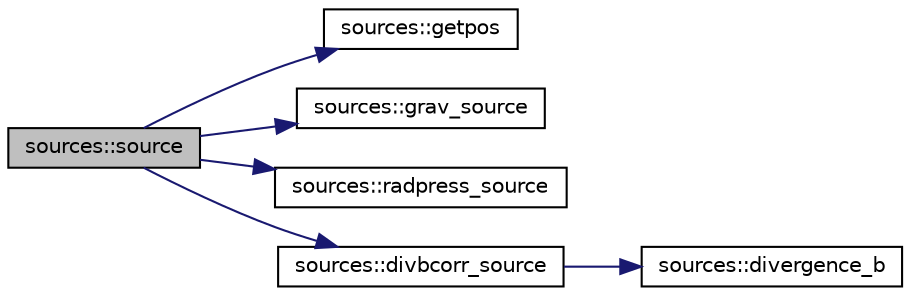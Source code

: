 digraph "sources::source"
{
  edge [fontname="Helvetica",fontsize="10",labelfontname="Helvetica",labelfontsize="10"];
  node [fontname="Helvetica",fontsize="10",shape=record];
  rankdir="LR";
  Node1 [label="sources::source",height=0.2,width=0.4,color="black", fillcolor="grey75", style="filled", fontcolor="black"];
  Node1 -> Node2 [color="midnightblue",fontsize="10",style="solid"];
  Node2 [label="sources::getpos",height=0.2,width=0.4,color="black", fillcolor="white", style="filled",URL="$namespacesources.html#a378a8116ae16db2efa853343f88156d3",tooltip="Gets position in the grid. "];
  Node1 -> Node3 [color="midnightblue",fontsize="10",style="solid"];
  Node3 [label="sources::grav_source",height=0.2,width=0.4,color="black", fillcolor="white", style="filled",URL="$namespacesources.html#aef9f6ca4bc770f0e768dbbba91b67415",tooltip="Gravity due to point sources. "];
  Node1 -> Node4 [color="midnightblue",fontsize="10",style="solid"];
  Node4 [label="sources::radpress_source",height=0.2,width=0.4,color="black", fillcolor="white", style="filled",URL="$namespacesources.html#a36b548c9c578b74c5f439ffaec7d3a9a",tooltip="Radiation pressure force. "];
  Node1 -> Node5 [color="midnightblue",fontsize="10",style="solid"];
  Node5 [label="sources::divbcorr_source",height=0.2,width=0.4,color="black", fillcolor="white", style="filled",URL="$namespacesources.html#a9c2d37de3b878eff7693a25d3dc3fe91",tooltip="8 Wave source terms for div(B) correction "];
  Node5 -> Node6 [color="midnightblue",fontsize="10",style="solid"];
  Node6 [label="sources::divergence_b",height=0.2,width=0.4,color="black", fillcolor="white", style="filled",URL="$namespacesources.html#a0478795277b4f25ec62d8e3e1f06611e",tooltip="Computes div(B) "];
}
